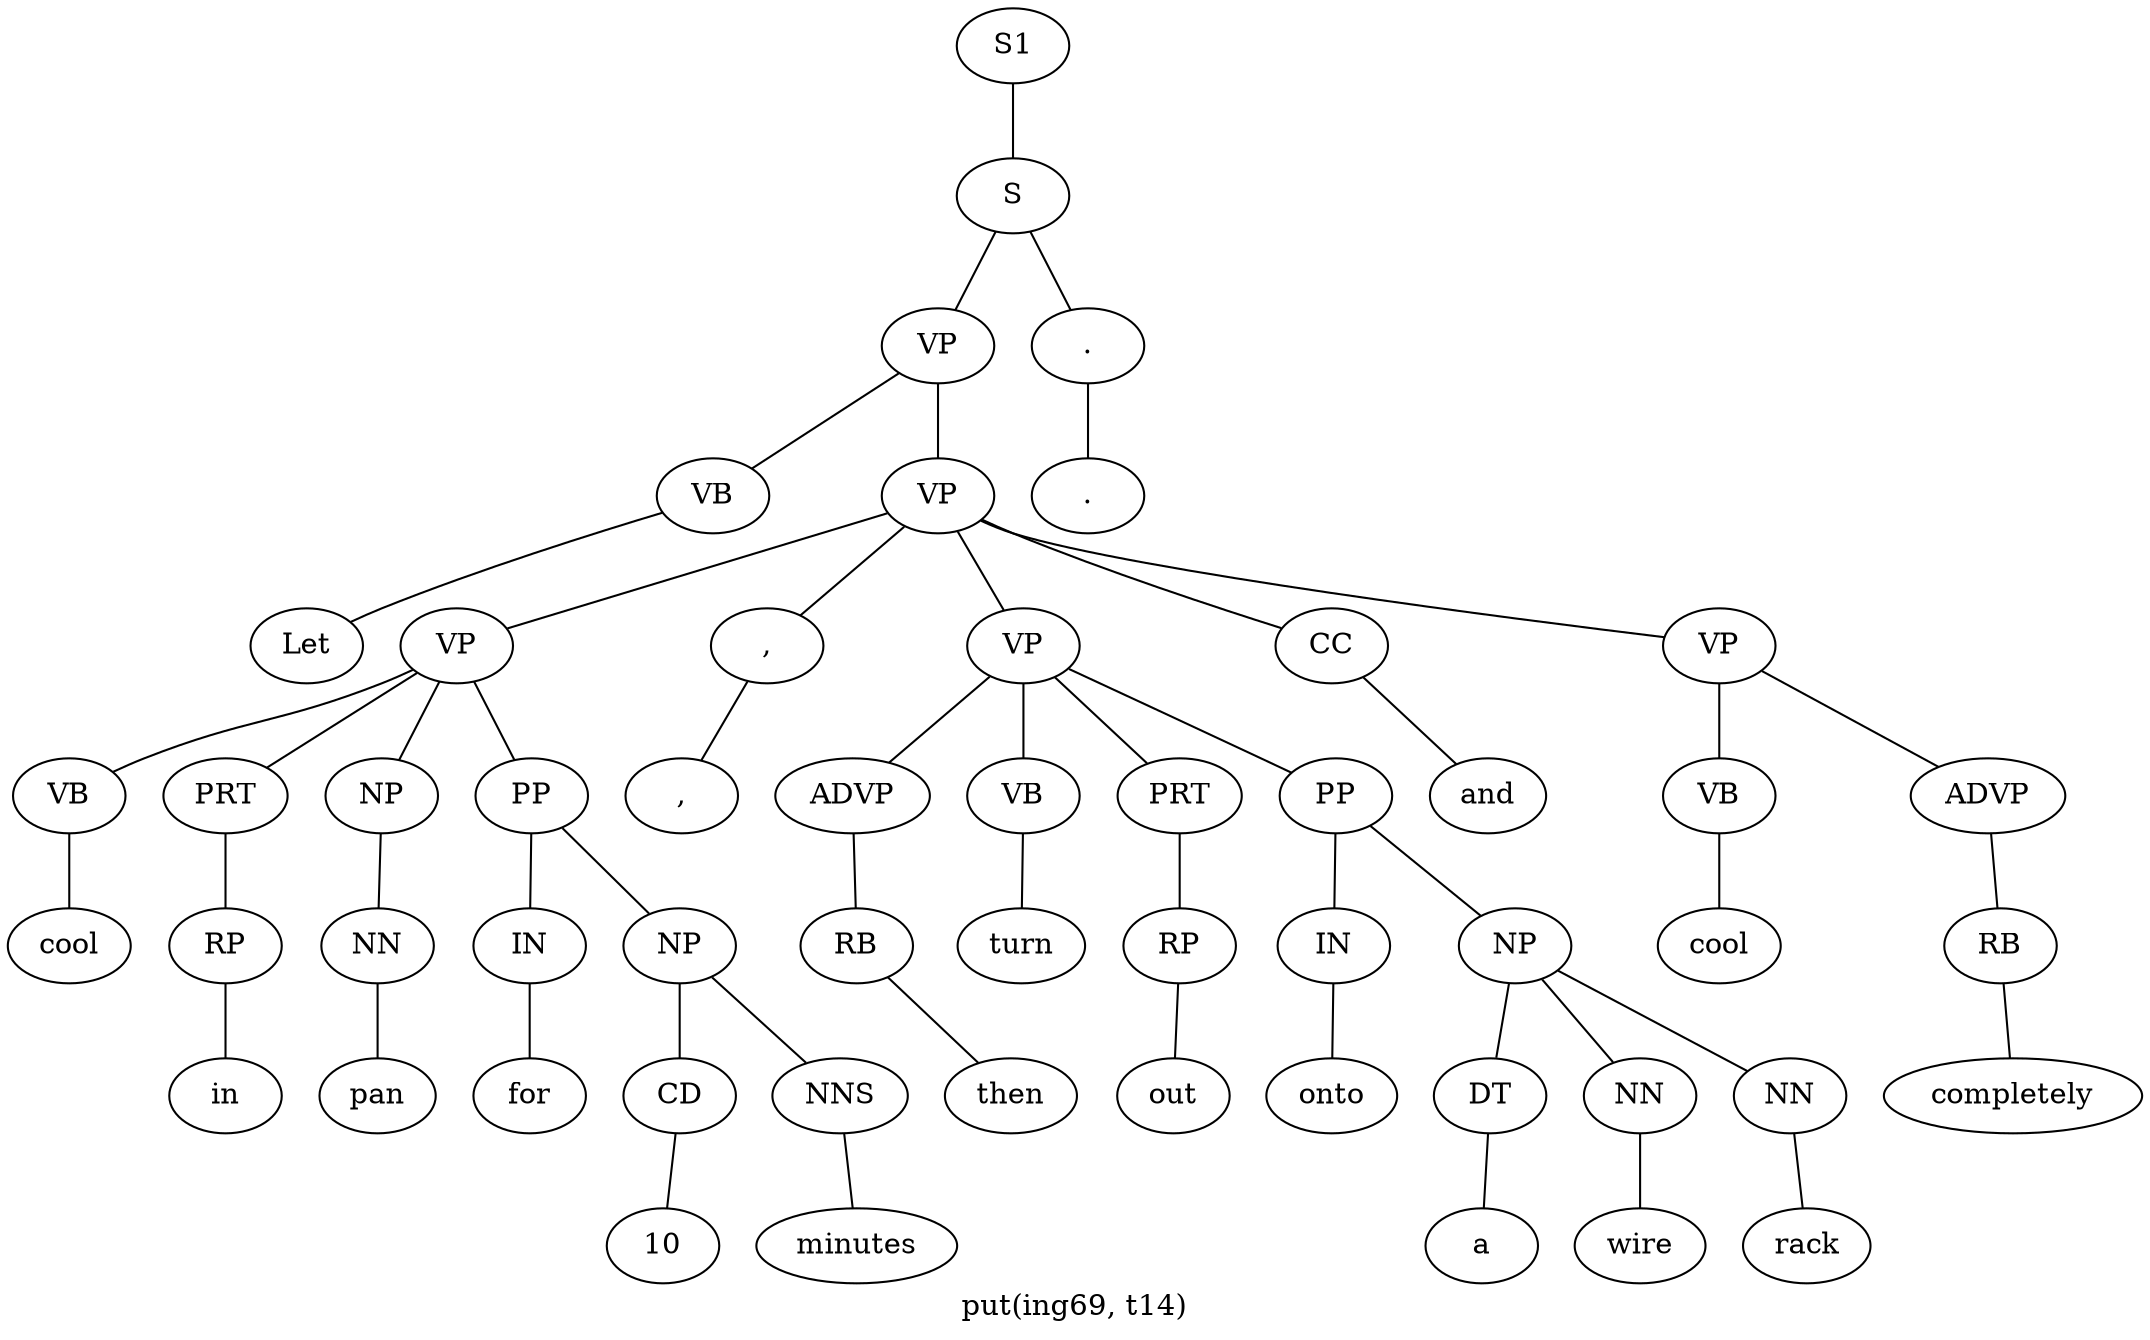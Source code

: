 graph SyntaxGraph {
	label = "put(ing69, t14)";
	Node0 [label="S1"];
	Node1 [label="S"];
	Node2 [label="VP"];
	Node3 [label="VB"];
	Node4 [label="Let"];
	Node5 [label="VP"];
	Node6 [label="VP"];
	Node7 [label="VB"];
	Node8 [label="cool"];
	Node9 [label="PRT"];
	Node10 [label="RP"];
	Node11 [label="in"];
	Node12 [label="NP"];
	Node13 [label="NN"];
	Node14 [label="pan"];
	Node15 [label="PP"];
	Node16 [label="IN"];
	Node17 [label="for"];
	Node18 [label="NP"];
	Node19 [label="CD"];
	Node20 [label="10"];
	Node21 [label="NNS"];
	Node22 [label="minutes"];
	Node23 [label=","];
	Node24 [label=","];
	Node25 [label="VP"];
	Node26 [label="ADVP"];
	Node27 [label="RB"];
	Node28 [label="then"];
	Node29 [label="VB"];
	Node30 [label="turn"];
	Node31 [label="PRT"];
	Node32 [label="RP"];
	Node33 [label="out"];
	Node34 [label="PP"];
	Node35 [label="IN"];
	Node36 [label="onto"];
	Node37 [label="NP"];
	Node38 [label="DT"];
	Node39 [label="a"];
	Node40 [label="NN"];
	Node41 [label="wire"];
	Node42 [label="NN"];
	Node43 [label="rack"];
	Node44 [label="CC"];
	Node45 [label="and"];
	Node46 [label="VP"];
	Node47 [label="VB"];
	Node48 [label="cool"];
	Node49 [label="ADVP"];
	Node50 [label="RB"];
	Node51 [label="completely"];
	Node52 [label="."];
	Node53 [label="."];

	Node0 -- Node1;
	Node1 -- Node2;
	Node1 -- Node52;
	Node2 -- Node3;
	Node2 -- Node5;
	Node3 -- Node4;
	Node5 -- Node6;
	Node5 -- Node23;
	Node5 -- Node25;
	Node5 -- Node44;
	Node5 -- Node46;
	Node6 -- Node7;
	Node6 -- Node9;
	Node6 -- Node12;
	Node6 -- Node15;
	Node7 -- Node8;
	Node9 -- Node10;
	Node10 -- Node11;
	Node12 -- Node13;
	Node13 -- Node14;
	Node15 -- Node16;
	Node15 -- Node18;
	Node16 -- Node17;
	Node18 -- Node19;
	Node18 -- Node21;
	Node19 -- Node20;
	Node21 -- Node22;
	Node23 -- Node24;
	Node25 -- Node26;
	Node25 -- Node29;
	Node25 -- Node31;
	Node25 -- Node34;
	Node26 -- Node27;
	Node27 -- Node28;
	Node29 -- Node30;
	Node31 -- Node32;
	Node32 -- Node33;
	Node34 -- Node35;
	Node34 -- Node37;
	Node35 -- Node36;
	Node37 -- Node38;
	Node37 -- Node40;
	Node37 -- Node42;
	Node38 -- Node39;
	Node40 -- Node41;
	Node42 -- Node43;
	Node44 -- Node45;
	Node46 -- Node47;
	Node46 -- Node49;
	Node47 -- Node48;
	Node49 -- Node50;
	Node50 -- Node51;
	Node52 -- Node53;
}